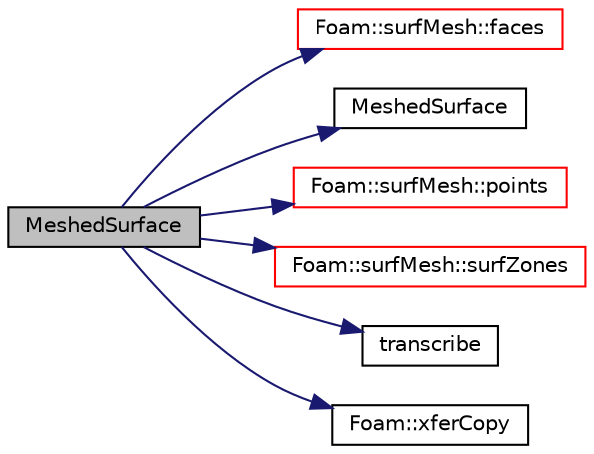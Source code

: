 digraph "MeshedSurface"
{
  bgcolor="transparent";
  edge [fontname="Helvetica",fontsize="10",labelfontname="Helvetica",labelfontsize="10"];
  node [fontname="Helvetica",fontsize="10",shape=record];
  rankdir="LR";
  Node1 [label="MeshedSurface",height=0.2,width=0.4,color="black", fillcolor="grey75", style="filled", fontcolor="black"];
  Node1 -> Node2 [color="midnightblue",fontsize="10",style="solid",fontname="Helvetica"];
  Node2 [label="Foam::surfMesh::faces",height=0.2,width=0.4,color="red",URL="$a02580.html#a4434536d50d4c14116249da802a1e2b2",tooltip="Return faces. "];
  Node1 -> Node3 [color="midnightblue",fontsize="10",style="solid",fontname="Helvetica"];
  Node3 [label="MeshedSurface",height=0.2,width=0.4,color="black",URL="$a01497.html#a37262d2774b13ed52befff60995513b7",tooltip="Construct null. "];
  Node1 -> Node4 [color="midnightblue",fontsize="10",style="solid",fontname="Helvetica"];
  Node4 [label="Foam::surfMesh::points",height=0.2,width=0.4,color="red",URL="$a02580.html#a084ae534298576408f063a6b3b820959",tooltip="Return points. "];
  Node1 -> Node5 [color="midnightblue",fontsize="10",style="solid",fontname="Helvetica"];
  Node5 [label="Foam::surfMesh::surfZones",height=0.2,width=0.4,color="red",URL="$a02580.html#aef9df095e77cb940ecee0f94f7c7c905",tooltip="Return surface zones. "];
  Node1 -> Node6 [color="midnightblue",fontsize="10",style="solid",fontname="Helvetica"];
  Node6 [label="transcribe",height=0.2,width=0.4,color="black",URL="$a01497.html#a2421a74b7037fa2e703e56321c0f1d7e",tooltip="Transfer points/zones and transcribe face -> triFace. "];
  Node1 -> Node7 [color="midnightblue",fontsize="10",style="solid",fontname="Helvetica"];
  Node7 [label="Foam::xferCopy",height=0.2,width=0.4,color="black",URL="$a10974.html#a9304dc7c64f975ca4e54b1d6610de4d1",tooltip="Construct by copying the contents of the arg. "];
}
